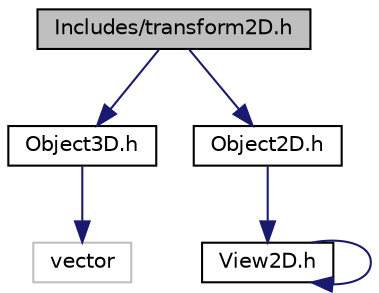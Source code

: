 digraph "Includes/transform2D.h"
{
  edge [fontname="Helvetica",fontsize="10",labelfontname="Helvetica",labelfontsize="10"];
  node [fontname="Helvetica",fontsize="10",shape=record];
  Node0 [label="Includes/transform2D.h",height=0.2,width=0.4,color="black", fillcolor="grey75", style="filled", fontcolor="black"];
  Node0 -> Node1 [color="midnightblue",fontsize="10",style="solid",fontname="Helvetica"];
  Node1 [label="Object3D.h",height=0.2,width=0.4,color="black", fillcolor="white", style="filled",URL="$_object3_d_8h.html"];
  Node1 -> Node2 [color="midnightblue",fontsize="10",style="solid",fontname="Helvetica"];
  Node2 [label="vector",height=0.2,width=0.4,color="grey75", fillcolor="white", style="filled"];
  Node0 -> Node3 [color="midnightblue",fontsize="10",style="solid",fontname="Helvetica"];
  Node3 [label="Object2D.h",height=0.2,width=0.4,color="black", fillcolor="white", style="filled",URL="$_object2_d_8h.html"];
  Node3 -> Node4 [color="midnightblue",fontsize="10",style="solid",fontname="Helvetica"];
  Node4 [label="View2D.h",height=0.2,width=0.4,color="black", fillcolor="white", style="filled",URL="$_view2_d_8h.html"];
  Node4 -> Node4 [color="midnightblue",fontsize="10",style="solid",fontname="Helvetica"];
}
